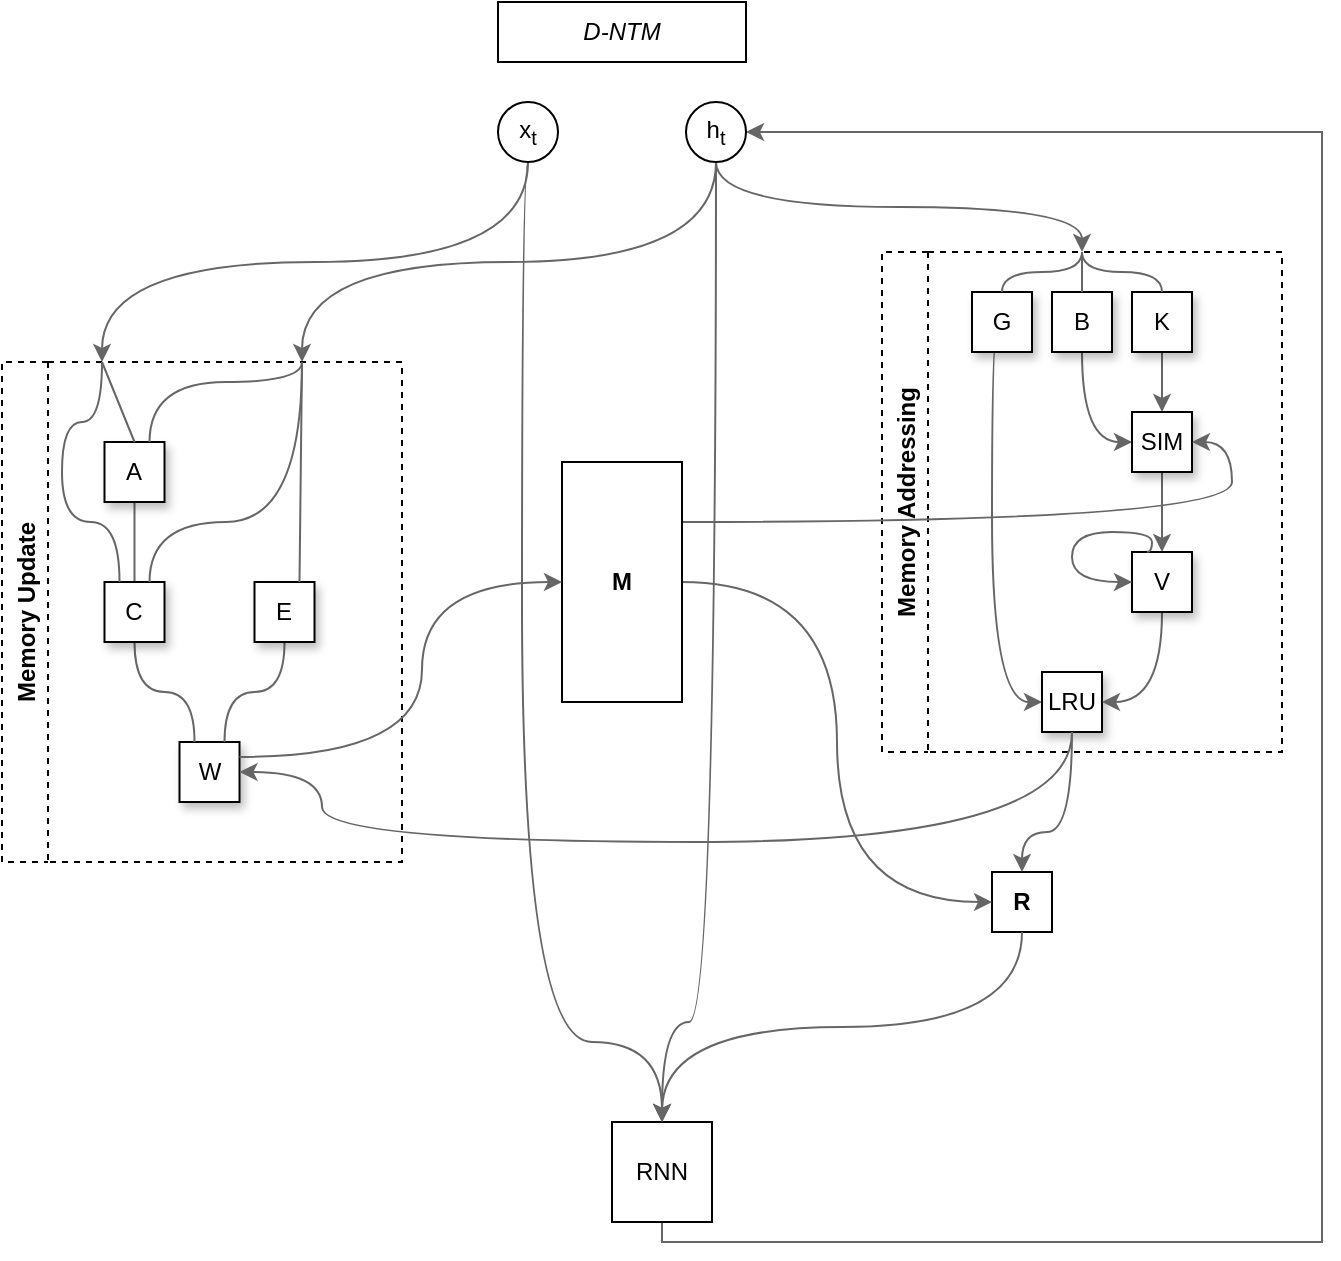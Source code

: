 <mxfile version="20.0.1" type="device"><diagram id="AOSKKPVWJUqmKMSHJRcP" name="Page-1"><mxGraphModel dx="1178" dy="768" grid="1" gridSize="10" guides="1" tooltips="1" connect="1" arrows="1" fold="1" page="1" pageScale="1" pageWidth="850" pageHeight="1100" math="0" shadow="0"><root><mxCell id="0"/><mxCell id="1" parent="0"/><mxCell id="u0cKj_ttDI7FikQOkNu9-6" style="edgeStyle=orthogonalEdgeStyle;curved=1;rounded=0;orthogonalLoop=1;jettySize=auto;html=1;exitX=0.5;exitY=1;exitDx=0;exitDy=0;entryX=0.5;entryY=0;entryDx=0;entryDy=0;fillColor=#f5f5f5;strokeColor=#666666;" parent="1" source="VcZlIyoYjT2NQhakP_jN-28" target="hKaUQEhRgrzUOdaf4lDB-5" edge="1"><mxGeometry relative="1" as="geometry"><mxPoint x="560" y="148" as="targetPoint"/></mxGeometry></mxCell><mxCell id="u0cKj_ttDI7FikQOkNu9-62" style="edgeStyle=orthogonalEdgeStyle;curved=1;rounded=0;orthogonalLoop=1;jettySize=auto;html=1;exitX=0.5;exitY=1;exitDx=0;exitDy=0;entryX=0.75;entryY=0;entryDx=0;entryDy=0;fillColor=#f5f5f5;strokeColor=#666666;" parent="1" source="VcZlIyoYjT2NQhakP_jN-28" edge="1" target="hKaUQEhRgrzUOdaf4lDB-4"><mxGeometry relative="1" as="geometry"><mxPoint x="150" y="191" as="targetPoint"/></mxGeometry></mxCell><mxCell id="u0cKj_ttDI7FikQOkNu9-7" value="" style="group;fontStyle=1;dashed=1;" parent="1" vertex="1" connectable="0"><mxGeometry x="450" y="185" width="200" height="370" as="geometry"/></mxCell><mxCell id="hKaUQEhRgrzUOdaf4lDB-5" value="Memory Addressing" style="swimlane;horizontal=0;dashed=1;" parent="u0cKj_ttDI7FikQOkNu9-7" vertex="1"><mxGeometry y="-50" width="200" height="250" as="geometry"/></mxCell><mxCell id="hKaUQEhRgrzUOdaf4lDB-41" style="edgeStyle=orthogonalEdgeStyle;curved=1;rounded=0;orthogonalLoop=1;jettySize=auto;html=1;exitX=0.5;exitY=1;exitDx=0;exitDy=0;entryX=0;entryY=0.5;entryDx=0;entryDy=0;fillColor=#f5f5f5;strokeColor=#666666;" parent="hKaUQEhRgrzUOdaf4lDB-5" source="hKaUQEhRgrzUOdaf4lDB-15" target="hKaUQEhRgrzUOdaf4lDB-16" edge="1"><mxGeometry relative="1" as="geometry"><Array as="points"><mxPoint x="55" y="40"/><mxPoint x="55" y="225"/></Array></mxGeometry></mxCell><mxCell id="hKaUQEhRgrzUOdaf4lDB-15" value="G" style="whiteSpace=wrap;html=1;aspect=fixed;rounded=0;shadow=1;" parent="hKaUQEhRgrzUOdaf4lDB-5" vertex="1"><mxGeometry x="45" y="20" width="30" height="30" as="geometry"/></mxCell><mxCell id="hKaUQEhRgrzUOdaf4lDB-16" value="LRU" style="whiteSpace=wrap;html=1;aspect=fixed;rounded=0;shadow=1;" parent="hKaUQEhRgrzUOdaf4lDB-5" vertex="1"><mxGeometry x="80" y="210" width="30" height="30" as="geometry"/></mxCell><mxCell id="hKaUQEhRgrzUOdaf4lDB-33" style="edgeStyle=orthogonalEdgeStyle;curved=1;rounded=0;orthogonalLoop=1;jettySize=auto;html=1;exitX=0.5;exitY=1;exitDx=0;exitDy=0;entryX=0;entryY=0.5;entryDx=0;entryDy=0;fillColor=#f5f5f5;strokeColor=#666666;" parent="hKaUQEhRgrzUOdaf4lDB-5" source="hKaUQEhRgrzUOdaf4lDB-17" target="hKaUQEhRgrzUOdaf4lDB-27" edge="1"><mxGeometry relative="1" as="geometry"/></mxCell><mxCell id="hKaUQEhRgrzUOdaf4lDB-17" value="B" style="whiteSpace=wrap;html=1;aspect=fixed;rounded=0;shadow=1;" parent="hKaUQEhRgrzUOdaf4lDB-5" vertex="1"><mxGeometry x="85" y="20" width="30" height="30" as="geometry"/></mxCell><mxCell id="hKaUQEhRgrzUOdaf4lDB-32" style="edgeStyle=orthogonalEdgeStyle;curved=1;rounded=0;orthogonalLoop=1;jettySize=auto;html=1;exitX=0.5;exitY=1;exitDx=0;exitDy=0;fillColor=#f5f5f5;strokeColor=#666666;" parent="hKaUQEhRgrzUOdaf4lDB-5" source="hKaUQEhRgrzUOdaf4lDB-18" target="hKaUQEhRgrzUOdaf4lDB-27" edge="1"><mxGeometry relative="1" as="geometry"/></mxCell><mxCell id="hKaUQEhRgrzUOdaf4lDB-18" value="K" style="whiteSpace=wrap;html=1;aspect=fixed;rounded=0;shadow=1;" parent="hKaUQEhRgrzUOdaf4lDB-5" vertex="1"><mxGeometry x="125" y="20" width="30" height="30" as="geometry"/></mxCell><mxCell id="hKaUQEhRgrzUOdaf4lDB-35" style="edgeStyle=orthogonalEdgeStyle;curved=1;rounded=0;orthogonalLoop=1;jettySize=auto;html=1;exitX=0.5;exitY=1;exitDx=0;exitDy=0;entryX=0.5;entryY=0;entryDx=0;entryDy=0;fillColor=#f5f5f5;strokeColor=#666666;" parent="hKaUQEhRgrzUOdaf4lDB-5" source="hKaUQEhRgrzUOdaf4lDB-27" target="hKaUQEhRgrzUOdaf4lDB-29" edge="1"><mxGeometry relative="1" as="geometry"/></mxCell><mxCell id="hKaUQEhRgrzUOdaf4lDB-27" value="SIM" style="whiteSpace=wrap;html=1;aspect=fixed;rounded=0;shadow=1;" parent="hKaUQEhRgrzUOdaf4lDB-5" vertex="1"><mxGeometry x="125" y="80" width="30" height="30" as="geometry"/></mxCell><mxCell id="hKaUQEhRgrzUOdaf4lDB-38" style="edgeStyle=orthogonalEdgeStyle;curved=1;rounded=0;orthogonalLoop=1;jettySize=auto;html=1;exitX=0.5;exitY=1;exitDx=0;exitDy=0;entryX=1;entryY=0.5;entryDx=0;entryDy=0;fillColor=#f5f5f5;strokeColor=#666666;" parent="hKaUQEhRgrzUOdaf4lDB-5" source="hKaUQEhRgrzUOdaf4lDB-29" target="hKaUQEhRgrzUOdaf4lDB-16" edge="1"><mxGeometry relative="1" as="geometry"/></mxCell><mxCell id="hKaUQEhRgrzUOdaf4lDB-29" value="V" style="whiteSpace=wrap;html=1;aspect=fixed;rounded=0;shadow=1;" parent="hKaUQEhRgrzUOdaf4lDB-5" vertex="1"><mxGeometry x="125" y="150" width="30" height="30" as="geometry"/></mxCell><mxCell id="hKaUQEhRgrzUOdaf4lDB-39" style="edgeStyle=orthogonalEdgeStyle;curved=1;rounded=0;orthogonalLoop=1;jettySize=auto;html=1;exitX=0.25;exitY=0;exitDx=0;exitDy=0;entryX=0;entryY=0.5;entryDx=0;entryDy=0;fillColor=#f5f5f5;strokeColor=#666666;" parent="hKaUQEhRgrzUOdaf4lDB-5" source="hKaUQEhRgrzUOdaf4lDB-29" target="hKaUQEhRgrzUOdaf4lDB-29" edge="1"><mxGeometry relative="1" as="geometry"><Array as="points"><mxPoint x="135" y="150"/><mxPoint x="135" y="140"/><mxPoint x="95" y="140"/><mxPoint x="95" y="165"/></Array></mxGeometry></mxCell><mxCell id="hKaUQEhRgrzUOdaf4lDB-47" style="edgeStyle=orthogonalEdgeStyle;curved=1;rounded=0;orthogonalLoop=1;jettySize=auto;html=1;exitX=0.5;exitY=0;exitDx=0;exitDy=0;entryX=0.5;entryY=0;entryDx=0;entryDy=0;endArrow=none;endFill=0;fillColor=#f5f5f5;strokeColor=#666666;" parent="hKaUQEhRgrzUOdaf4lDB-5" source="hKaUQEhRgrzUOdaf4lDB-5" target="hKaUQEhRgrzUOdaf4lDB-15" edge="1"><mxGeometry relative="1" as="geometry"><Array as="points"><mxPoint x="100" y="10"/></Array></mxGeometry></mxCell><mxCell id="hKaUQEhRgrzUOdaf4lDB-49" style="edgeStyle=orthogonalEdgeStyle;curved=1;rounded=0;orthogonalLoop=1;jettySize=auto;html=1;exitX=0.5;exitY=0;exitDx=0;exitDy=0;entryX=0.5;entryY=0;entryDx=0;entryDy=0;endArrow=none;endFill=0;fillColor=#f5f5f5;strokeColor=#666666;" parent="hKaUQEhRgrzUOdaf4lDB-5" source="hKaUQEhRgrzUOdaf4lDB-5" target="hKaUQEhRgrzUOdaf4lDB-18" edge="1"><mxGeometry relative="1" as="geometry"><Array as="points"><mxPoint x="100" y="10"/><mxPoint x="140" y="10"/></Array></mxGeometry></mxCell><mxCell id="VcZlIyoYjT2NQhakP_jN-3" style="edgeStyle=orthogonalEdgeStyle;curved=1;rounded=0;orthogonalLoop=1;jettySize=auto;html=1;exitX=0.5;exitY=0;exitDx=0;exitDy=0;entryX=0.5;entryY=0;entryDx=0;entryDy=0;endArrow=none;endFill=0;fillColor=#f5f5f5;strokeColor=#666666;" edge="1" parent="hKaUQEhRgrzUOdaf4lDB-5" source="hKaUQEhRgrzUOdaf4lDB-5" target="hKaUQEhRgrzUOdaf4lDB-17"><mxGeometry relative="1" as="geometry"/></mxCell><mxCell id="u0cKj_ttDI7FikQOkNu9-18" value="&lt;b&gt;R&lt;/b&gt;" style="whiteSpace=wrap;html=1;aspect=fixed;" parent="u0cKj_ttDI7FikQOkNu9-7" vertex="1"><mxGeometry x="55" y="260" width="30" height="30" as="geometry"/></mxCell><mxCell id="hKaUQEhRgrzUOdaf4lDB-42" style="edgeStyle=orthogonalEdgeStyle;curved=1;rounded=0;orthogonalLoop=1;jettySize=auto;html=1;exitX=0.5;exitY=1;exitDx=0;exitDy=0;entryX=0.5;entryY=0;entryDx=0;entryDy=0;fillColor=#f5f5f5;strokeColor=#666666;" parent="u0cKj_ttDI7FikQOkNu9-7" source="hKaUQEhRgrzUOdaf4lDB-16" target="u0cKj_ttDI7FikQOkNu9-18" edge="1"><mxGeometry relative="1" as="geometry"><Array as="points"><mxPoint x="95" y="240"/><mxPoint x="70" y="240"/></Array></mxGeometry></mxCell><mxCell id="u0cKj_ttDI7FikQOkNu9-61" style="edgeStyle=orthogonalEdgeStyle;curved=1;rounded=0;orthogonalLoop=1;jettySize=auto;html=1;exitX=0.5;exitY=1;exitDx=0;exitDy=0;entryX=0.25;entryY=0;entryDx=0;entryDy=0;endArrow=classic;endFill=1;fillColor=#f5f5f5;strokeColor=#666666;" parent="1" source="VcZlIyoYjT2NQhakP_jN-24" edge="1" target="hKaUQEhRgrzUOdaf4lDB-4"><mxGeometry relative="1" as="geometry"><mxPoint x="70" y="190" as="targetPoint"/></mxGeometry></mxCell><mxCell id="VcZlIyoYjT2NQhakP_jN-23" style="edgeStyle=orthogonalEdgeStyle;rounded=0;orthogonalLoop=1;jettySize=auto;html=1;exitX=0.5;exitY=1;exitDx=0;exitDy=0;entryX=1;entryY=0.5;entryDx=0;entryDy=0;endArrow=classic;endFill=1;fillColor=#f5f5f5;strokeColor=#666666;" edge="1" parent="1" source="u0cKj_ttDI7FikQOkNu9-10" target="VcZlIyoYjT2NQhakP_jN-28"><mxGeometry relative="1" as="geometry"><Array as="points"><mxPoint x="340" y="630"/><mxPoint x="670" y="630"/><mxPoint x="670" y="75"/></Array></mxGeometry></mxCell><mxCell id="u0cKj_ttDI7FikQOkNu9-10" value="RNN" style="whiteSpace=wrap;html=1;aspect=fixed;" parent="1" vertex="1"><mxGeometry x="315" y="570" width="50" height="50" as="geometry"/></mxCell><mxCell id="VcZlIyoYjT2NQhakP_jN-20" style="edgeStyle=orthogonalEdgeStyle;curved=1;rounded=0;orthogonalLoop=1;jettySize=auto;html=1;exitX=1;exitY=0.5;exitDx=0;exitDy=0;entryX=0;entryY=0.5;entryDx=0;entryDy=0;endArrow=classic;endFill=1;fillColor=#f5f5f5;strokeColor=#666666;" edge="1" parent="1" source="u0cKj_ttDI7FikQOkNu9-17" target="u0cKj_ttDI7FikQOkNu9-18"><mxGeometry relative="1" as="geometry"/></mxCell><mxCell id="VcZlIyoYjT2NQhakP_jN-30" style="edgeStyle=orthogonalEdgeStyle;curved=1;rounded=0;orthogonalLoop=1;jettySize=auto;html=1;exitX=1;exitY=0.25;exitDx=0;exitDy=0;entryX=1;entryY=0.5;entryDx=0;entryDy=0;endArrow=classic;endFill=1;fillColor=#f5f5f5;strokeColor=#666666;" edge="1" parent="1" source="u0cKj_ttDI7FikQOkNu9-17" target="hKaUQEhRgrzUOdaf4lDB-27"><mxGeometry relative="1" as="geometry"/></mxCell><mxCell id="u0cKj_ttDI7FikQOkNu9-17" value="&lt;b&gt;M&lt;/b&gt;" style="rounded=0;whiteSpace=wrap;html=1;rotation=0;" parent="1" vertex="1"><mxGeometry x="290" y="240" width="60" height="120" as="geometry"/></mxCell><mxCell id="hKaUQEhRgrzUOdaf4lDB-4" value="Memory Update" style="swimlane;horizontal=0;dashed=1;" parent="1" vertex="1"><mxGeometry x="10" y="190" width="200" height="250" as="geometry"/></mxCell><mxCell id="VcZlIyoYjT2NQhakP_jN-13" style="edgeStyle=none;rounded=0;orthogonalLoop=1;jettySize=auto;html=1;exitX=0.5;exitY=1;exitDx=0;exitDy=0;entryX=0.5;entryY=0;entryDx=0;entryDy=0;endArrow=none;endFill=0;fillColor=#f5f5f5;strokeColor=#666666;" edge="1" parent="hKaUQEhRgrzUOdaf4lDB-4" source="u0cKj_ttDI7FikQOkNu9-26" target="hKaUQEhRgrzUOdaf4lDB-14"><mxGeometry relative="1" as="geometry"/></mxCell><mxCell id="u0cKj_ttDI7FikQOkNu9-26" value="A" style="whiteSpace=wrap;html=1;aspect=fixed;rounded=0;shadow=1;" parent="hKaUQEhRgrzUOdaf4lDB-4" vertex="1"><mxGeometry x="51.25" y="40" width="30" height="30" as="geometry"/></mxCell><mxCell id="hKaUQEhRgrzUOdaf4lDB-8" value="W" style="whiteSpace=wrap;html=1;aspect=fixed;rounded=0;shadow=1;" parent="hKaUQEhRgrzUOdaf4lDB-4" vertex="1"><mxGeometry x="88.75" y="190" width="30" height="30" as="geometry"/></mxCell><mxCell id="VcZlIyoYjT2NQhakP_jN-18" style="edgeStyle=orthogonalEdgeStyle;curved=1;rounded=0;orthogonalLoop=1;jettySize=auto;html=1;exitX=0.5;exitY=1;exitDx=0;exitDy=0;entryX=0.75;entryY=0;entryDx=0;entryDy=0;endArrow=none;endFill=0;fillColor=#f5f5f5;strokeColor=#666666;" edge="1" parent="hKaUQEhRgrzUOdaf4lDB-4" source="hKaUQEhRgrzUOdaf4lDB-9" target="hKaUQEhRgrzUOdaf4lDB-8"><mxGeometry relative="1" as="geometry"/></mxCell><mxCell id="hKaUQEhRgrzUOdaf4lDB-9" value="E" style="whiteSpace=wrap;html=1;aspect=fixed;rounded=0;shadow=1;" parent="hKaUQEhRgrzUOdaf4lDB-4" vertex="1"><mxGeometry x="126.25" y="110" width="30" height="30" as="geometry"/></mxCell><mxCell id="VcZlIyoYjT2NQhakP_jN-17" style="edgeStyle=orthogonalEdgeStyle;curved=1;rounded=0;orthogonalLoop=1;jettySize=auto;html=1;exitX=0.5;exitY=1;exitDx=0;exitDy=0;entryX=0.25;entryY=0;entryDx=0;entryDy=0;endArrow=none;endFill=0;fillColor=#f5f5f5;strokeColor=#666666;" edge="1" parent="hKaUQEhRgrzUOdaf4lDB-4" source="hKaUQEhRgrzUOdaf4lDB-14" target="hKaUQEhRgrzUOdaf4lDB-8"><mxGeometry relative="1" as="geometry"/></mxCell><mxCell id="hKaUQEhRgrzUOdaf4lDB-14" value="C" style="whiteSpace=wrap;html=1;aspect=fixed;rounded=0;shadow=1;" parent="hKaUQEhRgrzUOdaf4lDB-4" vertex="1"><mxGeometry x="51.25" y="110" width="30" height="30" as="geometry"/></mxCell><mxCell id="VcZlIyoYjT2NQhakP_jN-9" style="edgeStyle=none;rounded=0;orthogonalLoop=1;jettySize=auto;html=1;exitX=0.25;exitY=0;exitDx=0;exitDy=0;entryX=0.5;entryY=0;entryDx=0;entryDy=0;endArrow=none;endFill=0;fillColor=#f5f5f5;strokeColor=#666666;" edge="1" parent="hKaUQEhRgrzUOdaf4lDB-4" source="hKaUQEhRgrzUOdaf4lDB-4" target="u0cKj_ttDI7FikQOkNu9-26"><mxGeometry relative="1" as="geometry"/></mxCell><mxCell id="VcZlIyoYjT2NQhakP_jN-10" style="edgeStyle=none;rounded=0;orthogonalLoop=1;jettySize=auto;html=1;exitX=0.75;exitY=0;exitDx=0;exitDy=0;entryX=0.75;entryY=0;entryDx=0;entryDy=0;endArrow=none;endFill=0;fillColor=#f5f5f5;strokeColor=#666666;" edge="1" parent="hKaUQEhRgrzUOdaf4lDB-4" source="hKaUQEhRgrzUOdaf4lDB-4" target="hKaUQEhRgrzUOdaf4lDB-9"><mxGeometry relative="1" as="geometry"/></mxCell><mxCell id="VcZlIyoYjT2NQhakP_jN-14" style="edgeStyle=orthogonalEdgeStyle;curved=1;rounded=0;orthogonalLoop=1;jettySize=auto;html=1;exitX=0.25;exitY=0;exitDx=0;exitDy=0;entryX=0.25;entryY=0;entryDx=0;entryDy=0;endArrow=none;endFill=0;fillColor=#f5f5f5;strokeColor=#666666;" edge="1" parent="hKaUQEhRgrzUOdaf4lDB-4" source="hKaUQEhRgrzUOdaf4lDB-4" target="hKaUQEhRgrzUOdaf4lDB-14"><mxGeometry relative="1" as="geometry"><Array as="points"><mxPoint x="50" y="30"/><mxPoint x="30" y="30"/><mxPoint x="30" y="80"/><mxPoint x="59" y="80"/></Array></mxGeometry></mxCell><mxCell id="VcZlIyoYjT2NQhakP_jN-15" style="edgeStyle=orthogonalEdgeStyle;curved=1;rounded=0;orthogonalLoop=1;jettySize=auto;html=1;exitX=0.75;exitY=0;exitDx=0;exitDy=0;entryX=0.75;entryY=0;entryDx=0;entryDy=0;endArrow=none;endFill=0;fillColor=#f5f5f5;strokeColor=#666666;" edge="1" parent="hKaUQEhRgrzUOdaf4lDB-4" source="hKaUQEhRgrzUOdaf4lDB-4" target="hKaUQEhRgrzUOdaf4lDB-14"><mxGeometry relative="1" as="geometry"><Array as="points"><mxPoint x="150" y="80"/><mxPoint x="74" y="80"/></Array></mxGeometry></mxCell><mxCell id="VcZlIyoYjT2NQhakP_jN-16" style="edgeStyle=orthogonalEdgeStyle;curved=1;rounded=0;orthogonalLoop=1;jettySize=auto;html=1;exitX=0.75;exitY=0;exitDx=0;exitDy=0;entryX=0.75;entryY=0;entryDx=0;entryDy=0;endArrow=none;endFill=0;fillColor=#f5f5f5;strokeColor=#666666;" edge="1" parent="hKaUQEhRgrzUOdaf4lDB-4" source="hKaUQEhRgrzUOdaf4lDB-4" target="u0cKj_ttDI7FikQOkNu9-26"><mxGeometry relative="1" as="geometry"><Array as="points"><mxPoint x="150" y="10"/><mxPoint x="74" y="10"/></Array></mxGeometry></mxCell><mxCell id="hKaUQEhRgrzUOdaf4lDB-43" style="edgeStyle=orthogonalEdgeStyle;curved=1;rounded=0;orthogonalLoop=1;jettySize=auto;html=1;exitX=0.5;exitY=1;exitDx=0;exitDy=0;entryX=1;entryY=0.5;entryDx=0;entryDy=0;fillColor=#f5f5f5;strokeColor=#666666;" parent="1" source="hKaUQEhRgrzUOdaf4lDB-16" target="hKaUQEhRgrzUOdaf4lDB-8" edge="1"><mxGeometry relative="1" as="geometry"><Array as="points"><mxPoint x="545" y="430"/><mxPoint x="170" y="430"/><mxPoint x="170" y="395"/></Array></mxGeometry></mxCell><mxCell id="VcZlIyoYjT2NQhakP_jN-4" style="edgeStyle=orthogonalEdgeStyle;curved=1;rounded=0;orthogonalLoop=1;jettySize=auto;html=1;exitX=1;exitY=0.25;exitDx=0;exitDy=0;entryX=0;entryY=0.5;entryDx=0;entryDy=0;endArrow=classic;endFill=1;fillColor=#f5f5f5;strokeColor=#666666;" edge="1" parent="1" source="hKaUQEhRgrzUOdaf4lDB-8" target="u0cKj_ttDI7FikQOkNu9-17"><mxGeometry relative="1" as="geometry"><Array as="points"><mxPoint x="220" y="388"/><mxPoint x="220" y="300"/></Array></mxGeometry></mxCell><mxCell id="VcZlIyoYjT2NQhakP_jN-19" value="D-NTM" style="rounded=0;whiteSpace=wrap;html=1;fontStyle=2" vertex="1" parent="1"><mxGeometry x="258" y="10" width="124" height="30" as="geometry"/></mxCell><mxCell id="VcZlIyoYjT2NQhakP_jN-21" style="edgeStyle=orthogonalEdgeStyle;curved=1;rounded=0;orthogonalLoop=1;jettySize=auto;html=1;exitX=0.5;exitY=1;exitDx=0;exitDy=0;endArrow=classic;endFill=1;fillColor=#f5f5f5;strokeColor=#666666;" edge="1" parent="1" source="u0cKj_ttDI7FikQOkNu9-18"><mxGeometry relative="1" as="geometry"><mxPoint x="340" y="570" as="targetPoint"/></mxGeometry></mxCell><mxCell id="VcZlIyoYjT2NQhakP_jN-27" style="edgeStyle=orthogonalEdgeStyle;curved=1;rounded=0;orthogonalLoop=1;jettySize=auto;html=1;exitX=0.5;exitY=1;exitDx=0;exitDy=0;entryX=0.5;entryY=0;entryDx=0;entryDy=0;endArrow=classic;endFill=1;fillColor=#f5f5f5;strokeColor=#666666;" edge="1" parent="1" source="VcZlIyoYjT2NQhakP_jN-24" target="u0cKj_ttDI7FikQOkNu9-10"><mxGeometry relative="1" as="geometry"><Array as="points"><mxPoint x="270" y="90"/><mxPoint x="270" y="530"/><mxPoint x="340" y="530"/></Array></mxGeometry></mxCell><mxCell id="VcZlIyoYjT2NQhakP_jN-24" value="x&lt;sub&gt;t&lt;/sub&gt;" style="ellipse;whiteSpace=wrap;html=1;aspect=fixed;" vertex="1" parent="1"><mxGeometry x="258" y="60" width="30" height="30" as="geometry"/></mxCell><mxCell id="VcZlIyoYjT2NQhakP_jN-29" style="edgeStyle=orthogonalEdgeStyle;curved=1;rounded=0;orthogonalLoop=1;jettySize=auto;html=1;exitX=0.5;exitY=1;exitDx=0;exitDy=0;endArrow=classic;endFill=1;fillColor=#f5f5f5;strokeColor=#666666;" edge="1" parent="1" source="VcZlIyoYjT2NQhakP_jN-28"><mxGeometry relative="1" as="geometry"><mxPoint x="340" y="570" as="targetPoint"/><Array as="points"><mxPoint x="367" y="520"/><mxPoint x="340" y="520"/></Array></mxGeometry></mxCell><mxCell id="VcZlIyoYjT2NQhakP_jN-28" value="h&lt;sub&gt;t&lt;/sub&gt;" style="ellipse;whiteSpace=wrap;html=1;aspect=fixed;" vertex="1" parent="1"><mxGeometry x="352" y="60" width="30" height="30" as="geometry"/></mxCell></root></mxGraphModel></diagram></mxfile>